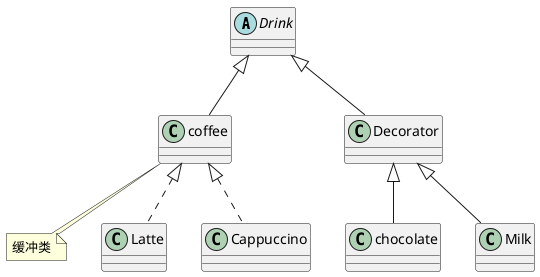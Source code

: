 @startuml

abstract class Drink

class coffee extends Drink
note "缓冲类" as N1
coffee .. N1
class Latte implements coffee
class Cappuccino implements coffee


class Decorator extends Drink
class chocolate extends Decorator
class Milk extends Decorator



@enduml